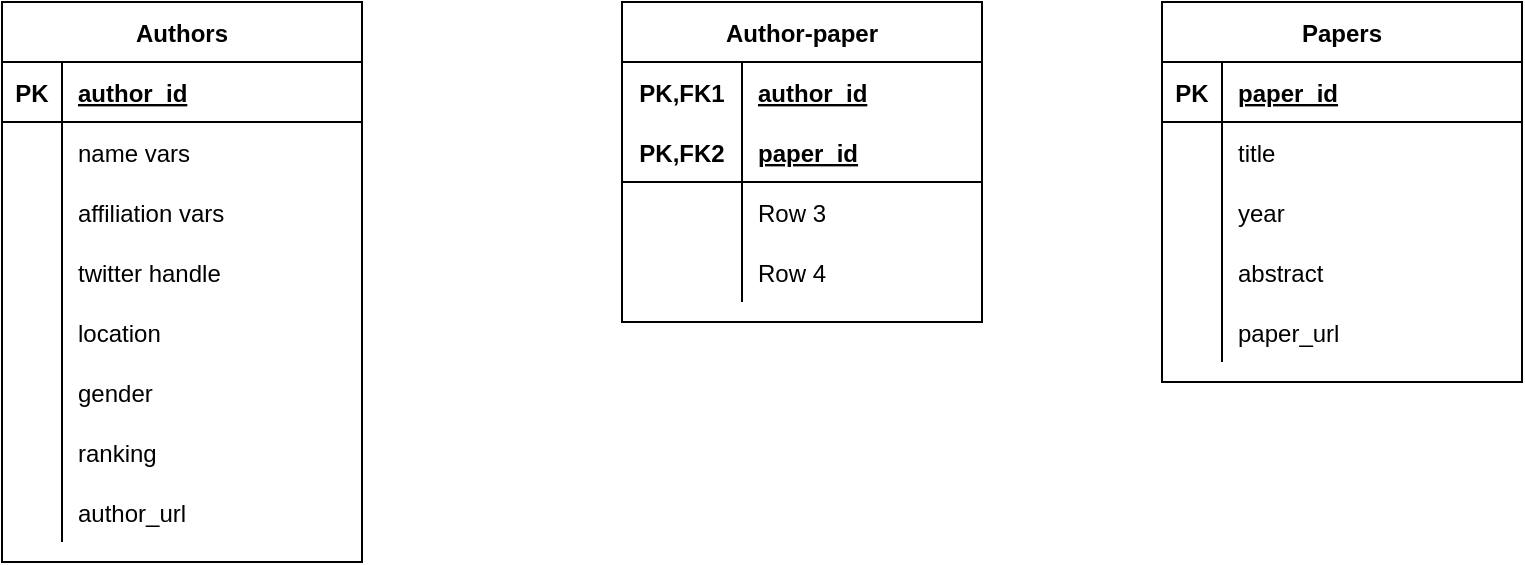 <mxfile version="14.4.2" type="github">
  <diagram id="R2lEEEUBdFMjLlhIrx00" name="Page-1">
    <mxGraphModel dx="946" dy="515" grid="1" gridSize="10" guides="1" tooltips="1" connect="1" arrows="1" fold="1" page="1" pageScale="1" pageWidth="850" pageHeight="1100" math="0" shadow="0" extFonts="Permanent Marker^https://fonts.googleapis.com/css?family=Permanent+Marker">
      <root>
        <mxCell id="0" />
        <mxCell id="1" parent="0" />
        <mxCell id="037IKLmDIAsnG5Udz_Qm-8" value="Authors" style="shape=table;startSize=30;container=1;collapsible=1;childLayout=tableLayout;fixedRows=1;rowLines=0;fontStyle=1;align=center;resizeLast=1;" vertex="1" parent="1">
          <mxGeometry x="50" y="90" width="180" height="280" as="geometry" />
        </mxCell>
        <mxCell id="037IKLmDIAsnG5Udz_Qm-9" value="" style="shape=partialRectangle;collapsible=0;dropTarget=0;pointerEvents=0;fillColor=none;top=0;left=0;bottom=1;right=0;points=[[0,0.5],[1,0.5]];portConstraint=eastwest;" vertex="1" parent="037IKLmDIAsnG5Udz_Qm-8">
          <mxGeometry y="30" width="180" height="30" as="geometry" />
        </mxCell>
        <mxCell id="037IKLmDIAsnG5Udz_Qm-10" value="PK" style="shape=partialRectangle;connectable=0;fillColor=none;top=0;left=0;bottom=0;right=0;fontStyle=1;overflow=hidden;" vertex="1" parent="037IKLmDIAsnG5Udz_Qm-9">
          <mxGeometry width="30" height="30" as="geometry" />
        </mxCell>
        <mxCell id="037IKLmDIAsnG5Udz_Qm-11" value="author_id" style="shape=partialRectangle;connectable=0;fillColor=none;top=0;left=0;bottom=0;right=0;align=left;spacingLeft=6;fontStyle=5;overflow=hidden;" vertex="1" parent="037IKLmDIAsnG5Udz_Qm-9">
          <mxGeometry x="30" width="150" height="30" as="geometry" />
        </mxCell>
        <mxCell id="037IKLmDIAsnG5Udz_Qm-12" value="" style="shape=partialRectangle;collapsible=0;dropTarget=0;pointerEvents=0;fillColor=none;top=0;left=0;bottom=0;right=0;points=[[0,0.5],[1,0.5]];portConstraint=eastwest;" vertex="1" parent="037IKLmDIAsnG5Udz_Qm-8">
          <mxGeometry y="60" width="180" height="30" as="geometry" />
        </mxCell>
        <mxCell id="037IKLmDIAsnG5Udz_Qm-13" value="" style="shape=partialRectangle;connectable=0;fillColor=none;top=0;left=0;bottom=0;right=0;editable=1;overflow=hidden;" vertex="1" parent="037IKLmDIAsnG5Udz_Qm-12">
          <mxGeometry width="30" height="30" as="geometry" />
        </mxCell>
        <mxCell id="037IKLmDIAsnG5Udz_Qm-14" value="name vars" style="shape=partialRectangle;connectable=0;fillColor=none;top=0;left=0;bottom=0;right=0;align=left;spacingLeft=6;overflow=hidden;" vertex="1" parent="037IKLmDIAsnG5Udz_Qm-12">
          <mxGeometry x="30" width="150" height="30" as="geometry" />
        </mxCell>
        <mxCell id="037IKLmDIAsnG5Udz_Qm-15" value="" style="shape=partialRectangle;collapsible=0;dropTarget=0;pointerEvents=0;fillColor=none;top=0;left=0;bottom=0;right=0;points=[[0,0.5],[1,0.5]];portConstraint=eastwest;" vertex="1" parent="037IKLmDIAsnG5Udz_Qm-8">
          <mxGeometry y="90" width="180" height="30" as="geometry" />
        </mxCell>
        <mxCell id="037IKLmDIAsnG5Udz_Qm-16" value="" style="shape=partialRectangle;connectable=0;fillColor=none;top=0;left=0;bottom=0;right=0;editable=1;overflow=hidden;" vertex="1" parent="037IKLmDIAsnG5Udz_Qm-15">
          <mxGeometry width="30" height="30" as="geometry" />
        </mxCell>
        <mxCell id="037IKLmDIAsnG5Udz_Qm-17" value="affiliation vars" style="shape=partialRectangle;connectable=0;fillColor=none;top=0;left=0;bottom=0;right=0;align=left;spacingLeft=6;overflow=hidden;" vertex="1" parent="037IKLmDIAsnG5Udz_Qm-15">
          <mxGeometry x="30" width="150" height="30" as="geometry" />
        </mxCell>
        <mxCell id="037IKLmDIAsnG5Udz_Qm-18" value="" style="shape=partialRectangle;collapsible=0;dropTarget=0;pointerEvents=0;fillColor=none;top=0;left=0;bottom=0;right=0;points=[[0,0.5],[1,0.5]];portConstraint=eastwest;" vertex="1" parent="037IKLmDIAsnG5Udz_Qm-8">
          <mxGeometry y="120" width="180" height="30" as="geometry" />
        </mxCell>
        <mxCell id="037IKLmDIAsnG5Udz_Qm-19" value="" style="shape=partialRectangle;connectable=0;fillColor=none;top=0;left=0;bottom=0;right=0;editable=1;overflow=hidden;" vertex="1" parent="037IKLmDIAsnG5Udz_Qm-18">
          <mxGeometry width="30" height="30" as="geometry" />
        </mxCell>
        <mxCell id="037IKLmDIAsnG5Udz_Qm-20" value="twitter handle" style="shape=partialRectangle;connectable=0;fillColor=none;top=0;left=0;bottom=0;right=0;align=left;spacingLeft=6;overflow=hidden;" vertex="1" parent="037IKLmDIAsnG5Udz_Qm-18">
          <mxGeometry x="30" width="150" height="30" as="geometry" />
        </mxCell>
        <mxCell id="037IKLmDIAsnG5Udz_Qm-21" value="" style="shape=partialRectangle;collapsible=0;dropTarget=0;pointerEvents=0;fillColor=none;top=0;left=0;bottom=0;right=0;points=[[0,0.5],[1,0.5]];portConstraint=eastwest;" vertex="1" parent="037IKLmDIAsnG5Udz_Qm-8">
          <mxGeometry y="150" width="180" height="30" as="geometry" />
        </mxCell>
        <mxCell id="037IKLmDIAsnG5Udz_Qm-22" value="" style="shape=partialRectangle;connectable=0;fillColor=none;top=0;left=0;bottom=0;right=0;editable=1;overflow=hidden;" vertex="1" parent="037IKLmDIAsnG5Udz_Qm-21">
          <mxGeometry width="30" height="30" as="geometry" />
        </mxCell>
        <mxCell id="037IKLmDIAsnG5Udz_Qm-23" value="location" style="shape=partialRectangle;connectable=0;fillColor=none;top=0;left=0;bottom=0;right=0;align=left;spacingLeft=6;overflow=hidden;" vertex="1" parent="037IKLmDIAsnG5Udz_Qm-21">
          <mxGeometry x="30" width="150" height="30" as="geometry" />
        </mxCell>
        <mxCell id="037IKLmDIAsnG5Udz_Qm-24" value="" style="shape=partialRectangle;collapsible=0;dropTarget=0;pointerEvents=0;fillColor=none;top=0;left=0;bottom=0;right=0;points=[[0,0.5],[1,0.5]];portConstraint=eastwest;" vertex="1" parent="037IKLmDIAsnG5Udz_Qm-8">
          <mxGeometry y="180" width="180" height="30" as="geometry" />
        </mxCell>
        <mxCell id="037IKLmDIAsnG5Udz_Qm-25" value="" style="shape=partialRectangle;connectable=0;fillColor=none;top=0;left=0;bottom=0;right=0;editable=1;overflow=hidden;" vertex="1" parent="037IKLmDIAsnG5Udz_Qm-24">
          <mxGeometry width="30" height="30" as="geometry" />
        </mxCell>
        <mxCell id="037IKLmDIAsnG5Udz_Qm-26" value="gender" style="shape=partialRectangle;connectable=0;fillColor=none;top=0;left=0;bottom=0;right=0;align=left;spacingLeft=6;overflow=hidden;" vertex="1" parent="037IKLmDIAsnG5Udz_Qm-24">
          <mxGeometry x="30" width="150" height="30" as="geometry" />
        </mxCell>
        <mxCell id="037IKLmDIAsnG5Udz_Qm-56" value="" style="shape=partialRectangle;collapsible=0;dropTarget=0;pointerEvents=0;fillColor=none;top=0;left=0;bottom=0;right=0;points=[[0,0.5],[1,0.5]];portConstraint=eastwest;" vertex="1" parent="037IKLmDIAsnG5Udz_Qm-8">
          <mxGeometry y="210" width="180" height="30" as="geometry" />
        </mxCell>
        <mxCell id="037IKLmDIAsnG5Udz_Qm-57" value="" style="shape=partialRectangle;connectable=0;fillColor=none;top=0;left=0;bottom=0;right=0;editable=1;overflow=hidden;" vertex="1" parent="037IKLmDIAsnG5Udz_Qm-56">
          <mxGeometry width="30" height="30" as="geometry" />
        </mxCell>
        <mxCell id="037IKLmDIAsnG5Udz_Qm-58" value="ranking" style="shape=partialRectangle;connectable=0;fillColor=none;top=0;left=0;bottom=0;right=0;align=left;spacingLeft=6;overflow=hidden;" vertex="1" parent="037IKLmDIAsnG5Udz_Qm-56">
          <mxGeometry x="30" width="150" height="30" as="geometry" />
        </mxCell>
        <mxCell id="037IKLmDIAsnG5Udz_Qm-59" value="" style="shape=partialRectangle;collapsible=0;dropTarget=0;pointerEvents=0;fillColor=none;top=0;left=0;bottom=0;right=0;points=[[0,0.5],[1,0.5]];portConstraint=eastwest;" vertex="1" parent="037IKLmDIAsnG5Udz_Qm-8">
          <mxGeometry y="240" width="180" height="30" as="geometry" />
        </mxCell>
        <mxCell id="037IKLmDIAsnG5Udz_Qm-60" value="" style="shape=partialRectangle;connectable=0;fillColor=none;top=0;left=0;bottom=0;right=0;editable=1;overflow=hidden;" vertex="1" parent="037IKLmDIAsnG5Udz_Qm-59">
          <mxGeometry width="30" height="30" as="geometry" />
        </mxCell>
        <mxCell id="037IKLmDIAsnG5Udz_Qm-61" value="author_url" style="shape=partialRectangle;connectable=0;fillColor=none;top=0;left=0;bottom=0;right=0;align=left;spacingLeft=6;overflow=hidden;" vertex="1" parent="037IKLmDIAsnG5Udz_Qm-59">
          <mxGeometry x="30" width="150" height="30" as="geometry" />
        </mxCell>
        <mxCell id="037IKLmDIAsnG5Udz_Qm-27" value="Papers" style="shape=table;startSize=30;container=1;collapsible=1;childLayout=tableLayout;fixedRows=1;rowLines=0;fontStyle=1;align=center;resizeLast=1;" vertex="1" parent="1">
          <mxGeometry x="630" y="90" width="180" height="190" as="geometry" />
        </mxCell>
        <mxCell id="037IKLmDIAsnG5Udz_Qm-28" value="" style="shape=partialRectangle;collapsible=0;dropTarget=0;pointerEvents=0;fillColor=none;top=0;left=0;bottom=1;right=0;points=[[0,0.5],[1,0.5]];portConstraint=eastwest;" vertex="1" parent="037IKLmDIAsnG5Udz_Qm-27">
          <mxGeometry y="30" width="180" height="30" as="geometry" />
        </mxCell>
        <mxCell id="037IKLmDIAsnG5Udz_Qm-29" value="PK" style="shape=partialRectangle;connectable=0;fillColor=none;top=0;left=0;bottom=0;right=0;fontStyle=1;overflow=hidden;" vertex="1" parent="037IKLmDIAsnG5Udz_Qm-28">
          <mxGeometry width="30" height="30" as="geometry" />
        </mxCell>
        <mxCell id="037IKLmDIAsnG5Udz_Qm-30" value="paper_id" style="shape=partialRectangle;connectable=0;fillColor=none;top=0;left=0;bottom=0;right=0;align=left;spacingLeft=6;fontStyle=5;overflow=hidden;" vertex="1" parent="037IKLmDIAsnG5Udz_Qm-28">
          <mxGeometry x="30" width="150" height="30" as="geometry" />
        </mxCell>
        <mxCell id="037IKLmDIAsnG5Udz_Qm-31" value="" style="shape=partialRectangle;collapsible=0;dropTarget=0;pointerEvents=0;fillColor=none;top=0;left=0;bottom=0;right=0;points=[[0,0.5],[1,0.5]];portConstraint=eastwest;" vertex="1" parent="037IKLmDIAsnG5Udz_Qm-27">
          <mxGeometry y="60" width="180" height="30" as="geometry" />
        </mxCell>
        <mxCell id="037IKLmDIAsnG5Udz_Qm-32" value="" style="shape=partialRectangle;connectable=0;fillColor=none;top=0;left=0;bottom=0;right=0;editable=1;overflow=hidden;" vertex="1" parent="037IKLmDIAsnG5Udz_Qm-31">
          <mxGeometry width="30" height="30" as="geometry" />
        </mxCell>
        <mxCell id="037IKLmDIAsnG5Udz_Qm-33" value="title" style="shape=partialRectangle;connectable=0;fillColor=none;top=0;left=0;bottom=0;right=0;align=left;spacingLeft=6;overflow=hidden;" vertex="1" parent="037IKLmDIAsnG5Udz_Qm-31">
          <mxGeometry x="30" width="150" height="30" as="geometry" />
        </mxCell>
        <mxCell id="037IKLmDIAsnG5Udz_Qm-34" value="" style="shape=partialRectangle;collapsible=0;dropTarget=0;pointerEvents=0;fillColor=none;top=0;left=0;bottom=0;right=0;points=[[0,0.5],[1,0.5]];portConstraint=eastwest;" vertex="1" parent="037IKLmDIAsnG5Udz_Qm-27">
          <mxGeometry y="90" width="180" height="30" as="geometry" />
        </mxCell>
        <mxCell id="037IKLmDIAsnG5Udz_Qm-35" value="" style="shape=partialRectangle;connectable=0;fillColor=none;top=0;left=0;bottom=0;right=0;editable=1;overflow=hidden;" vertex="1" parent="037IKLmDIAsnG5Udz_Qm-34">
          <mxGeometry width="30" height="30" as="geometry" />
        </mxCell>
        <mxCell id="037IKLmDIAsnG5Udz_Qm-36" value="year" style="shape=partialRectangle;connectable=0;fillColor=none;top=0;left=0;bottom=0;right=0;align=left;spacingLeft=6;overflow=hidden;" vertex="1" parent="037IKLmDIAsnG5Udz_Qm-34">
          <mxGeometry x="30" width="150" height="30" as="geometry" />
        </mxCell>
        <mxCell id="037IKLmDIAsnG5Udz_Qm-37" value="" style="shape=partialRectangle;collapsible=0;dropTarget=0;pointerEvents=0;fillColor=none;top=0;left=0;bottom=0;right=0;points=[[0,0.5],[1,0.5]];portConstraint=eastwest;" vertex="1" parent="037IKLmDIAsnG5Udz_Qm-27">
          <mxGeometry y="120" width="180" height="30" as="geometry" />
        </mxCell>
        <mxCell id="037IKLmDIAsnG5Udz_Qm-38" value="" style="shape=partialRectangle;connectable=0;fillColor=none;top=0;left=0;bottom=0;right=0;editable=1;overflow=hidden;" vertex="1" parent="037IKLmDIAsnG5Udz_Qm-37">
          <mxGeometry width="30" height="30" as="geometry" />
        </mxCell>
        <mxCell id="037IKLmDIAsnG5Udz_Qm-39" value="abstract" style="shape=partialRectangle;connectable=0;fillColor=none;top=0;left=0;bottom=0;right=0;align=left;spacingLeft=6;overflow=hidden;" vertex="1" parent="037IKLmDIAsnG5Udz_Qm-37">
          <mxGeometry x="30" width="150" height="30" as="geometry" />
        </mxCell>
        <mxCell id="037IKLmDIAsnG5Udz_Qm-62" value="" style="shape=partialRectangle;collapsible=0;dropTarget=0;pointerEvents=0;fillColor=none;top=0;left=0;bottom=0;right=0;points=[[0,0.5],[1,0.5]];portConstraint=eastwest;" vertex="1" parent="037IKLmDIAsnG5Udz_Qm-27">
          <mxGeometry y="150" width="180" height="30" as="geometry" />
        </mxCell>
        <mxCell id="037IKLmDIAsnG5Udz_Qm-63" value="" style="shape=partialRectangle;connectable=0;fillColor=none;top=0;left=0;bottom=0;right=0;editable=1;overflow=hidden;" vertex="1" parent="037IKLmDIAsnG5Udz_Qm-62">
          <mxGeometry width="30" height="30" as="geometry" />
        </mxCell>
        <mxCell id="037IKLmDIAsnG5Udz_Qm-64" value="paper_url" style="shape=partialRectangle;connectable=0;fillColor=none;top=0;left=0;bottom=0;right=0;align=left;spacingLeft=6;overflow=hidden;" vertex="1" parent="037IKLmDIAsnG5Udz_Qm-62">
          <mxGeometry x="30" width="150" height="30" as="geometry" />
        </mxCell>
        <mxCell id="037IKLmDIAsnG5Udz_Qm-43" value="Author-paper" style="shape=table;startSize=30;container=1;collapsible=1;childLayout=tableLayout;fixedRows=1;rowLines=0;fontStyle=1;align=center;resizeLast=1;" vertex="1" parent="1">
          <mxGeometry x="360" y="90" width="180" height="160" as="geometry" />
        </mxCell>
        <mxCell id="037IKLmDIAsnG5Udz_Qm-44" value="" style="shape=partialRectangle;collapsible=0;dropTarget=0;pointerEvents=0;fillColor=none;top=0;left=0;bottom=0;right=0;points=[[0,0.5],[1,0.5]];portConstraint=eastwest;" vertex="1" parent="037IKLmDIAsnG5Udz_Qm-43">
          <mxGeometry y="30" width="180" height="30" as="geometry" />
        </mxCell>
        <mxCell id="037IKLmDIAsnG5Udz_Qm-45" value="PK,FK1" style="shape=partialRectangle;connectable=0;fillColor=none;top=0;left=0;bottom=0;right=0;fontStyle=1;overflow=hidden;" vertex="1" parent="037IKLmDIAsnG5Udz_Qm-44">
          <mxGeometry width="60" height="30" as="geometry" />
        </mxCell>
        <mxCell id="037IKLmDIAsnG5Udz_Qm-46" value="author_id" style="shape=partialRectangle;connectable=0;fillColor=none;top=0;left=0;bottom=0;right=0;align=left;spacingLeft=6;fontStyle=5;overflow=hidden;" vertex="1" parent="037IKLmDIAsnG5Udz_Qm-44">
          <mxGeometry x="60" width="120" height="30" as="geometry" />
        </mxCell>
        <mxCell id="037IKLmDIAsnG5Udz_Qm-47" value="" style="shape=partialRectangle;collapsible=0;dropTarget=0;pointerEvents=0;fillColor=none;top=0;left=0;bottom=1;right=0;points=[[0,0.5],[1,0.5]];portConstraint=eastwest;" vertex="1" parent="037IKLmDIAsnG5Udz_Qm-43">
          <mxGeometry y="60" width="180" height="30" as="geometry" />
        </mxCell>
        <mxCell id="037IKLmDIAsnG5Udz_Qm-48" value="PK,FK2" style="shape=partialRectangle;connectable=0;fillColor=none;top=0;left=0;bottom=0;right=0;fontStyle=1;overflow=hidden;" vertex="1" parent="037IKLmDIAsnG5Udz_Qm-47">
          <mxGeometry width="60" height="30" as="geometry" />
        </mxCell>
        <mxCell id="037IKLmDIAsnG5Udz_Qm-49" value="paper_id" style="shape=partialRectangle;connectable=0;fillColor=none;top=0;left=0;bottom=0;right=0;align=left;spacingLeft=6;fontStyle=5;overflow=hidden;" vertex="1" parent="037IKLmDIAsnG5Udz_Qm-47">
          <mxGeometry x="60" width="120" height="30" as="geometry" />
        </mxCell>
        <mxCell id="037IKLmDIAsnG5Udz_Qm-50" value="" style="shape=partialRectangle;collapsible=0;dropTarget=0;pointerEvents=0;fillColor=none;top=0;left=0;bottom=0;right=0;points=[[0,0.5],[1,0.5]];portConstraint=eastwest;" vertex="1" parent="037IKLmDIAsnG5Udz_Qm-43">
          <mxGeometry y="90" width="180" height="30" as="geometry" />
        </mxCell>
        <mxCell id="037IKLmDIAsnG5Udz_Qm-51" value="" style="shape=partialRectangle;connectable=0;fillColor=none;top=0;left=0;bottom=0;right=0;editable=1;overflow=hidden;" vertex="1" parent="037IKLmDIAsnG5Udz_Qm-50">
          <mxGeometry width="60" height="30" as="geometry" />
        </mxCell>
        <mxCell id="037IKLmDIAsnG5Udz_Qm-52" value="Row 3" style="shape=partialRectangle;connectable=0;fillColor=none;top=0;left=0;bottom=0;right=0;align=left;spacingLeft=6;overflow=hidden;" vertex="1" parent="037IKLmDIAsnG5Udz_Qm-50">
          <mxGeometry x="60" width="120" height="30" as="geometry" />
        </mxCell>
        <mxCell id="037IKLmDIAsnG5Udz_Qm-53" value="" style="shape=partialRectangle;collapsible=0;dropTarget=0;pointerEvents=0;fillColor=none;top=0;left=0;bottom=0;right=0;points=[[0,0.5],[1,0.5]];portConstraint=eastwest;" vertex="1" parent="037IKLmDIAsnG5Udz_Qm-43">
          <mxGeometry y="120" width="180" height="30" as="geometry" />
        </mxCell>
        <mxCell id="037IKLmDIAsnG5Udz_Qm-54" value="" style="shape=partialRectangle;connectable=0;fillColor=none;top=0;left=0;bottom=0;right=0;editable=1;overflow=hidden;" vertex="1" parent="037IKLmDIAsnG5Udz_Qm-53">
          <mxGeometry width="60" height="30" as="geometry" />
        </mxCell>
        <mxCell id="037IKLmDIAsnG5Udz_Qm-55" value="Row 4" style="shape=partialRectangle;connectable=0;fillColor=none;top=0;left=0;bottom=0;right=0;align=left;spacingLeft=6;overflow=hidden;" vertex="1" parent="037IKLmDIAsnG5Udz_Qm-53">
          <mxGeometry x="60" width="120" height="30" as="geometry" />
        </mxCell>
      </root>
    </mxGraphModel>
  </diagram>
</mxfile>

